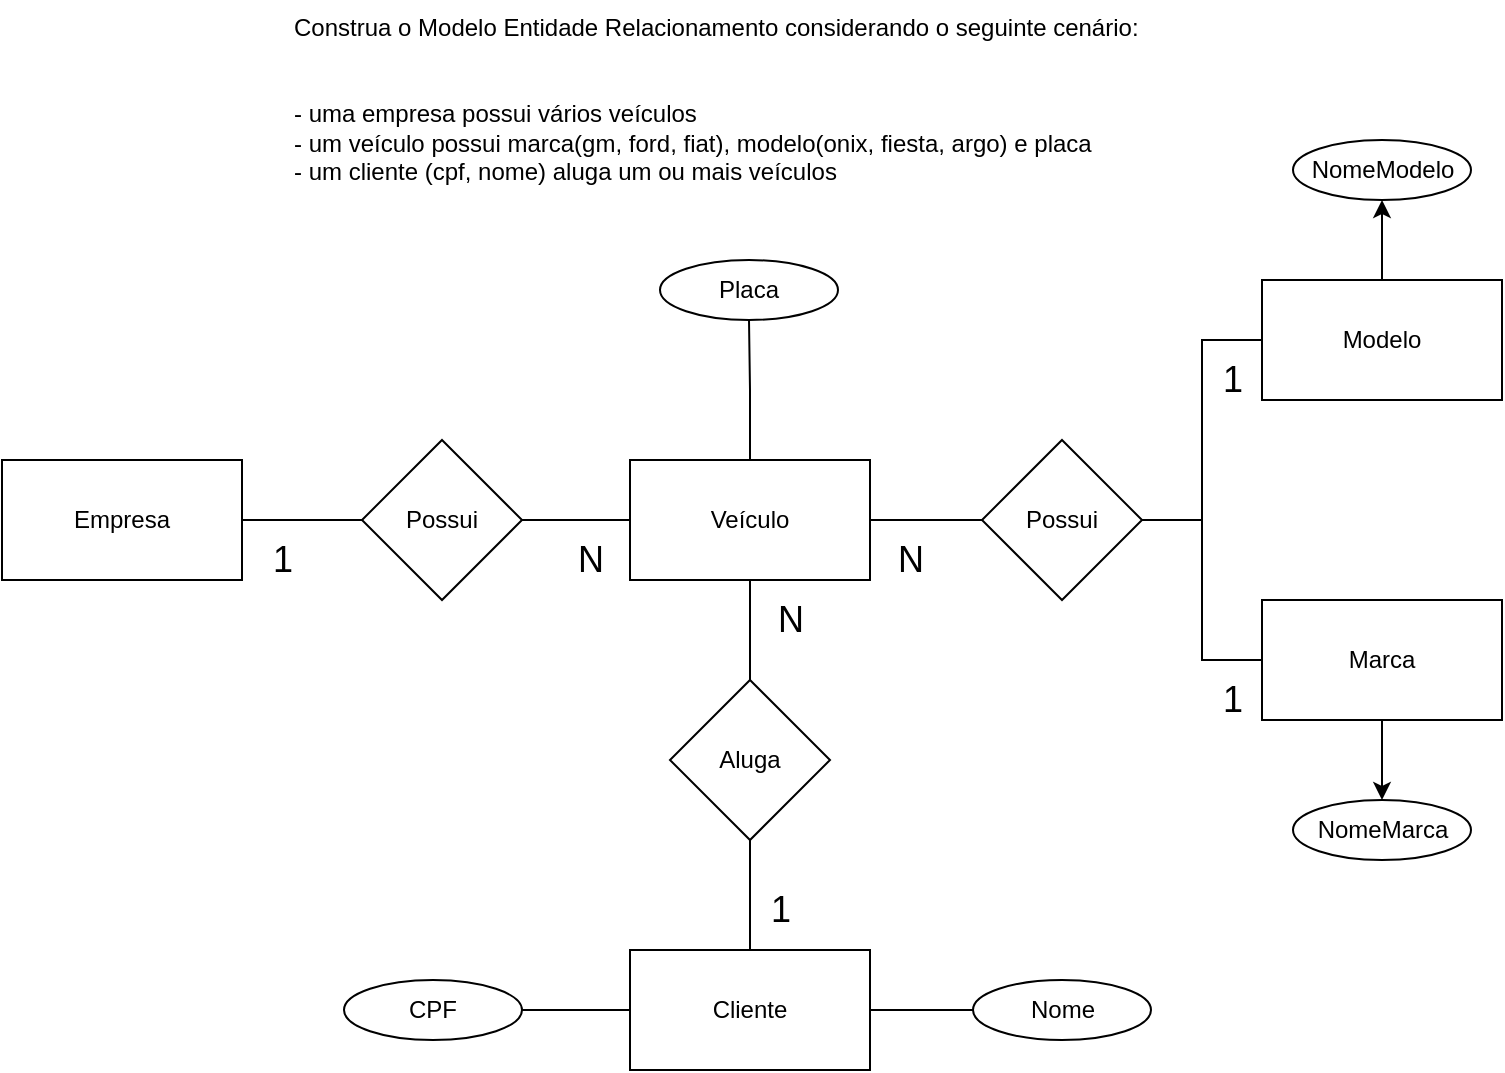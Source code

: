 <mxfile version="21.6.5" type="device">
  <diagram name="Página-1" id="-CTEmnXeWPxp8Q7lZpp3">
    <mxGraphModel dx="1313" dy="726" grid="1" gridSize="10" guides="1" tooltips="1" connect="1" arrows="1" fold="1" page="1" pageScale="1" pageWidth="827" pageHeight="1169" math="0" shadow="0">
      <root>
        <mxCell id="0" />
        <mxCell id="1" parent="0" />
        <mxCell id="7Wc_WhGy-kbCOHfc4Ke2-1" value="Construa o Modelo Entidade Relacionamento considerando o seguinte cenário:&#xa;&#xa;&#xa;- uma empresa possui vários veículos&#xa;- um veículo possui marca(gm, ford, fiat), modelo(onix, fiesta, argo) e placa&#xa;- um cliente (cpf, nome) aluga um ou mais veículos" style="text;whiteSpace=wrap;" vertex="1" parent="1">
          <mxGeometry x="184" y="80" width="460" height="110" as="geometry" />
        </mxCell>
        <mxCell id="7Wc_WhGy-kbCOHfc4Ke2-10" style="edgeStyle=orthogonalEdgeStyle;rounded=0;orthogonalLoop=1;jettySize=auto;html=1;endArrow=none;endFill=0;" edge="1" parent="1" source="7Wc_WhGy-kbCOHfc4Ke2-2" target="7Wc_WhGy-kbCOHfc4Ke2-8">
          <mxGeometry relative="1" as="geometry" />
        </mxCell>
        <mxCell id="7Wc_WhGy-kbCOHfc4Ke2-2" value="Empresa" style="rounded=0;whiteSpace=wrap;html=1;" vertex="1" parent="1">
          <mxGeometry x="40" y="310" width="120" height="60" as="geometry" />
        </mxCell>
        <mxCell id="7Wc_WhGy-kbCOHfc4Ke2-12" style="edgeStyle=orthogonalEdgeStyle;rounded=0;orthogonalLoop=1;jettySize=auto;html=1;endArrow=none;endFill=0;" edge="1" parent="1" source="7Wc_WhGy-kbCOHfc4Ke2-3" target="7Wc_WhGy-kbCOHfc4Ke2-7">
          <mxGeometry relative="1" as="geometry" />
        </mxCell>
        <mxCell id="7Wc_WhGy-kbCOHfc4Ke2-25" style="edgeStyle=orthogonalEdgeStyle;rounded=0;orthogonalLoop=1;jettySize=auto;html=1;endArrow=none;endFill=0;" edge="1" parent="1" source="7Wc_WhGy-kbCOHfc4Ke2-3" target="7Wc_WhGy-kbCOHfc4Ke2-24">
          <mxGeometry relative="1" as="geometry" />
        </mxCell>
        <mxCell id="7Wc_WhGy-kbCOHfc4Ke2-3" value="Veículo" style="rounded=0;whiteSpace=wrap;html=1;" vertex="1" parent="1">
          <mxGeometry x="354" y="310" width="120" height="60" as="geometry" />
        </mxCell>
        <mxCell id="7Wc_WhGy-kbCOHfc4Ke2-36" style="edgeStyle=orthogonalEdgeStyle;rounded=0;orthogonalLoop=1;jettySize=auto;html=1;" edge="1" parent="1" source="7Wc_WhGy-kbCOHfc4Ke2-4" target="7Wc_WhGy-kbCOHfc4Ke2-34">
          <mxGeometry relative="1" as="geometry" />
        </mxCell>
        <mxCell id="7Wc_WhGy-kbCOHfc4Ke2-4" value="Marca" style="rounded=0;whiteSpace=wrap;html=1;" vertex="1" parent="1">
          <mxGeometry x="670" y="380" width="120" height="60" as="geometry" />
        </mxCell>
        <mxCell id="7Wc_WhGy-kbCOHfc4Ke2-14" style="edgeStyle=orthogonalEdgeStyle;rounded=0;orthogonalLoop=1;jettySize=auto;html=1;endArrow=none;endFill=0;" edge="1" parent="1" source="7Wc_WhGy-kbCOHfc4Ke2-5" target="7Wc_WhGy-kbCOHfc4Ke2-9">
          <mxGeometry relative="1" as="geometry" />
        </mxCell>
        <mxCell id="7Wc_WhGy-kbCOHfc4Ke2-32" style="edgeStyle=orthogonalEdgeStyle;rounded=0;orthogonalLoop=1;jettySize=auto;html=1;endArrow=none;endFill=0;" edge="1" parent="1" source="7Wc_WhGy-kbCOHfc4Ke2-5" target="7Wc_WhGy-kbCOHfc4Ke2-31">
          <mxGeometry relative="1" as="geometry" />
        </mxCell>
        <mxCell id="7Wc_WhGy-kbCOHfc4Ke2-33" style="edgeStyle=orthogonalEdgeStyle;rounded=0;orthogonalLoop=1;jettySize=auto;html=1;endArrow=none;endFill=0;" edge="1" parent="1" source="7Wc_WhGy-kbCOHfc4Ke2-5" target="7Wc_WhGy-kbCOHfc4Ke2-30">
          <mxGeometry relative="1" as="geometry" />
        </mxCell>
        <mxCell id="7Wc_WhGy-kbCOHfc4Ke2-5" value="Cliente" style="rounded=0;whiteSpace=wrap;html=1;" vertex="1" parent="1">
          <mxGeometry x="354" y="555" width="120" height="60" as="geometry" />
        </mxCell>
        <mxCell id="7Wc_WhGy-kbCOHfc4Ke2-13" style="edgeStyle=orthogonalEdgeStyle;rounded=0;orthogonalLoop=1;jettySize=auto;html=1;endArrow=none;endFill=0;" edge="1" parent="1" source="7Wc_WhGy-kbCOHfc4Ke2-7" target="7Wc_WhGy-kbCOHfc4Ke2-4">
          <mxGeometry relative="1" as="geometry" />
        </mxCell>
        <mxCell id="7Wc_WhGy-kbCOHfc4Ke2-28" style="edgeStyle=orthogonalEdgeStyle;rounded=0;orthogonalLoop=1;jettySize=auto;html=1;endArrow=none;endFill=0;" edge="1" parent="1" source="7Wc_WhGy-kbCOHfc4Ke2-7" target="7Wc_WhGy-kbCOHfc4Ke2-27">
          <mxGeometry relative="1" as="geometry">
            <Array as="points">
              <mxPoint x="640" y="340" />
              <mxPoint x="640" y="250" />
            </Array>
          </mxGeometry>
        </mxCell>
        <mxCell id="7Wc_WhGy-kbCOHfc4Ke2-7" value="Possui" style="rhombus;whiteSpace=wrap;html=1;" vertex="1" parent="1">
          <mxGeometry x="530" y="300" width="80" height="80" as="geometry" />
        </mxCell>
        <mxCell id="7Wc_WhGy-kbCOHfc4Ke2-11" style="edgeStyle=orthogonalEdgeStyle;rounded=0;orthogonalLoop=1;jettySize=auto;html=1;exitX=1;exitY=0.5;exitDx=0;exitDy=0;entryX=0;entryY=0.5;entryDx=0;entryDy=0;endArrow=none;endFill=0;" edge="1" parent="1" source="7Wc_WhGy-kbCOHfc4Ke2-8" target="7Wc_WhGy-kbCOHfc4Ke2-3">
          <mxGeometry relative="1" as="geometry" />
        </mxCell>
        <mxCell id="7Wc_WhGy-kbCOHfc4Ke2-8" value="Possui" style="rhombus;whiteSpace=wrap;html=1;" vertex="1" parent="1">
          <mxGeometry x="220" y="300" width="80" height="80" as="geometry" />
        </mxCell>
        <mxCell id="7Wc_WhGy-kbCOHfc4Ke2-15" style="edgeStyle=orthogonalEdgeStyle;rounded=0;orthogonalLoop=1;jettySize=auto;html=1;endArrow=none;endFill=0;" edge="1" parent="1" source="7Wc_WhGy-kbCOHfc4Ke2-9" target="7Wc_WhGy-kbCOHfc4Ke2-3">
          <mxGeometry relative="1" as="geometry" />
        </mxCell>
        <mxCell id="7Wc_WhGy-kbCOHfc4Ke2-9" value="Aluga" style="rhombus;whiteSpace=wrap;html=1;" vertex="1" parent="1">
          <mxGeometry x="374" y="420" width="80" height="80" as="geometry" />
        </mxCell>
        <mxCell id="7Wc_WhGy-kbCOHfc4Ke2-16" value="N" style="text;html=1;align=center;verticalAlign=middle;resizable=0;points=[];autosize=1;strokeColor=none;fillColor=none;fontSize=18;" vertex="1" parent="1">
          <mxGeometry x="314" y="340" width="40" height="40" as="geometry" />
        </mxCell>
        <mxCell id="7Wc_WhGy-kbCOHfc4Ke2-17" value="N" style="text;html=1;align=center;verticalAlign=middle;resizable=0;points=[];autosize=1;strokeColor=none;fillColor=none;fontSize=18;" vertex="1" parent="1">
          <mxGeometry x="414" y="370" width="40" height="40" as="geometry" />
        </mxCell>
        <mxCell id="7Wc_WhGy-kbCOHfc4Ke2-18" value="1" style="text;html=1;align=center;verticalAlign=middle;resizable=0;points=[];autosize=1;strokeColor=none;fillColor=none;fontSize=18;" vertex="1" parent="1">
          <mxGeometry x="165" y="340" width="30" height="40" as="geometry" />
        </mxCell>
        <mxCell id="7Wc_WhGy-kbCOHfc4Ke2-19" value="1" style="text;html=1;align=center;verticalAlign=middle;resizable=0;points=[];autosize=1;strokeColor=none;fillColor=none;fontSize=18;" vertex="1" parent="1">
          <mxGeometry x="640" y="410" width="30" height="40" as="geometry" />
        </mxCell>
        <mxCell id="7Wc_WhGy-kbCOHfc4Ke2-20" value="N" style="text;html=1;align=center;verticalAlign=middle;resizable=0;points=[];autosize=1;strokeColor=none;fillColor=none;fontSize=18;" vertex="1" parent="1">
          <mxGeometry x="474" y="340" width="40" height="40" as="geometry" />
        </mxCell>
        <mxCell id="7Wc_WhGy-kbCOHfc4Ke2-23" value="1" style="text;html=1;align=center;verticalAlign=middle;resizable=0;points=[];autosize=1;strokeColor=none;fillColor=none;fontSize=18;" vertex="1" parent="1">
          <mxGeometry x="414" y="515" width="30" height="40" as="geometry" />
        </mxCell>
        <mxCell id="7Wc_WhGy-kbCOHfc4Ke2-24" value="Placa" style="ellipse;whiteSpace=wrap;html=1;" vertex="1" parent="1">
          <mxGeometry x="369" y="210" width="89" height="30" as="geometry" />
        </mxCell>
        <mxCell id="7Wc_WhGy-kbCOHfc4Ke2-26" value="1" style="text;html=1;align=center;verticalAlign=middle;resizable=0;points=[];autosize=1;strokeColor=none;fillColor=none;fontSize=18;" vertex="1" parent="1">
          <mxGeometry x="640" y="250" width="30" height="40" as="geometry" />
        </mxCell>
        <mxCell id="7Wc_WhGy-kbCOHfc4Ke2-37" style="edgeStyle=orthogonalEdgeStyle;rounded=0;orthogonalLoop=1;jettySize=auto;html=1;" edge="1" parent="1" source="7Wc_WhGy-kbCOHfc4Ke2-27" target="7Wc_WhGy-kbCOHfc4Ke2-35">
          <mxGeometry relative="1" as="geometry" />
        </mxCell>
        <mxCell id="7Wc_WhGy-kbCOHfc4Ke2-27" value="Modelo" style="rounded=0;whiteSpace=wrap;html=1;" vertex="1" parent="1">
          <mxGeometry x="670" y="220" width="120" height="60" as="geometry" />
        </mxCell>
        <mxCell id="7Wc_WhGy-kbCOHfc4Ke2-30" value="Nome" style="ellipse;whiteSpace=wrap;html=1;" vertex="1" parent="1">
          <mxGeometry x="525.5" y="570" width="89" height="30" as="geometry" />
        </mxCell>
        <mxCell id="7Wc_WhGy-kbCOHfc4Ke2-31" value="CPF" style="ellipse;whiteSpace=wrap;html=1;" vertex="1" parent="1">
          <mxGeometry x="211" y="570" width="89" height="30" as="geometry" />
        </mxCell>
        <mxCell id="7Wc_WhGy-kbCOHfc4Ke2-34" value="NomeMarca" style="ellipse;whiteSpace=wrap;html=1;" vertex="1" parent="1">
          <mxGeometry x="685.5" y="480" width="89" height="30" as="geometry" />
        </mxCell>
        <mxCell id="7Wc_WhGy-kbCOHfc4Ke2-35" value="NomeModelo" style="ellipse;whiteSpace=wrap;html=1;" vertex="1" parent="1">
          <mxGeometry x="685.5" y="150" width="89" height="30" as="geometry" />
        </mxCell>
      </root>
    </mxGraphModel>
  </diagram>
</mxfile>
